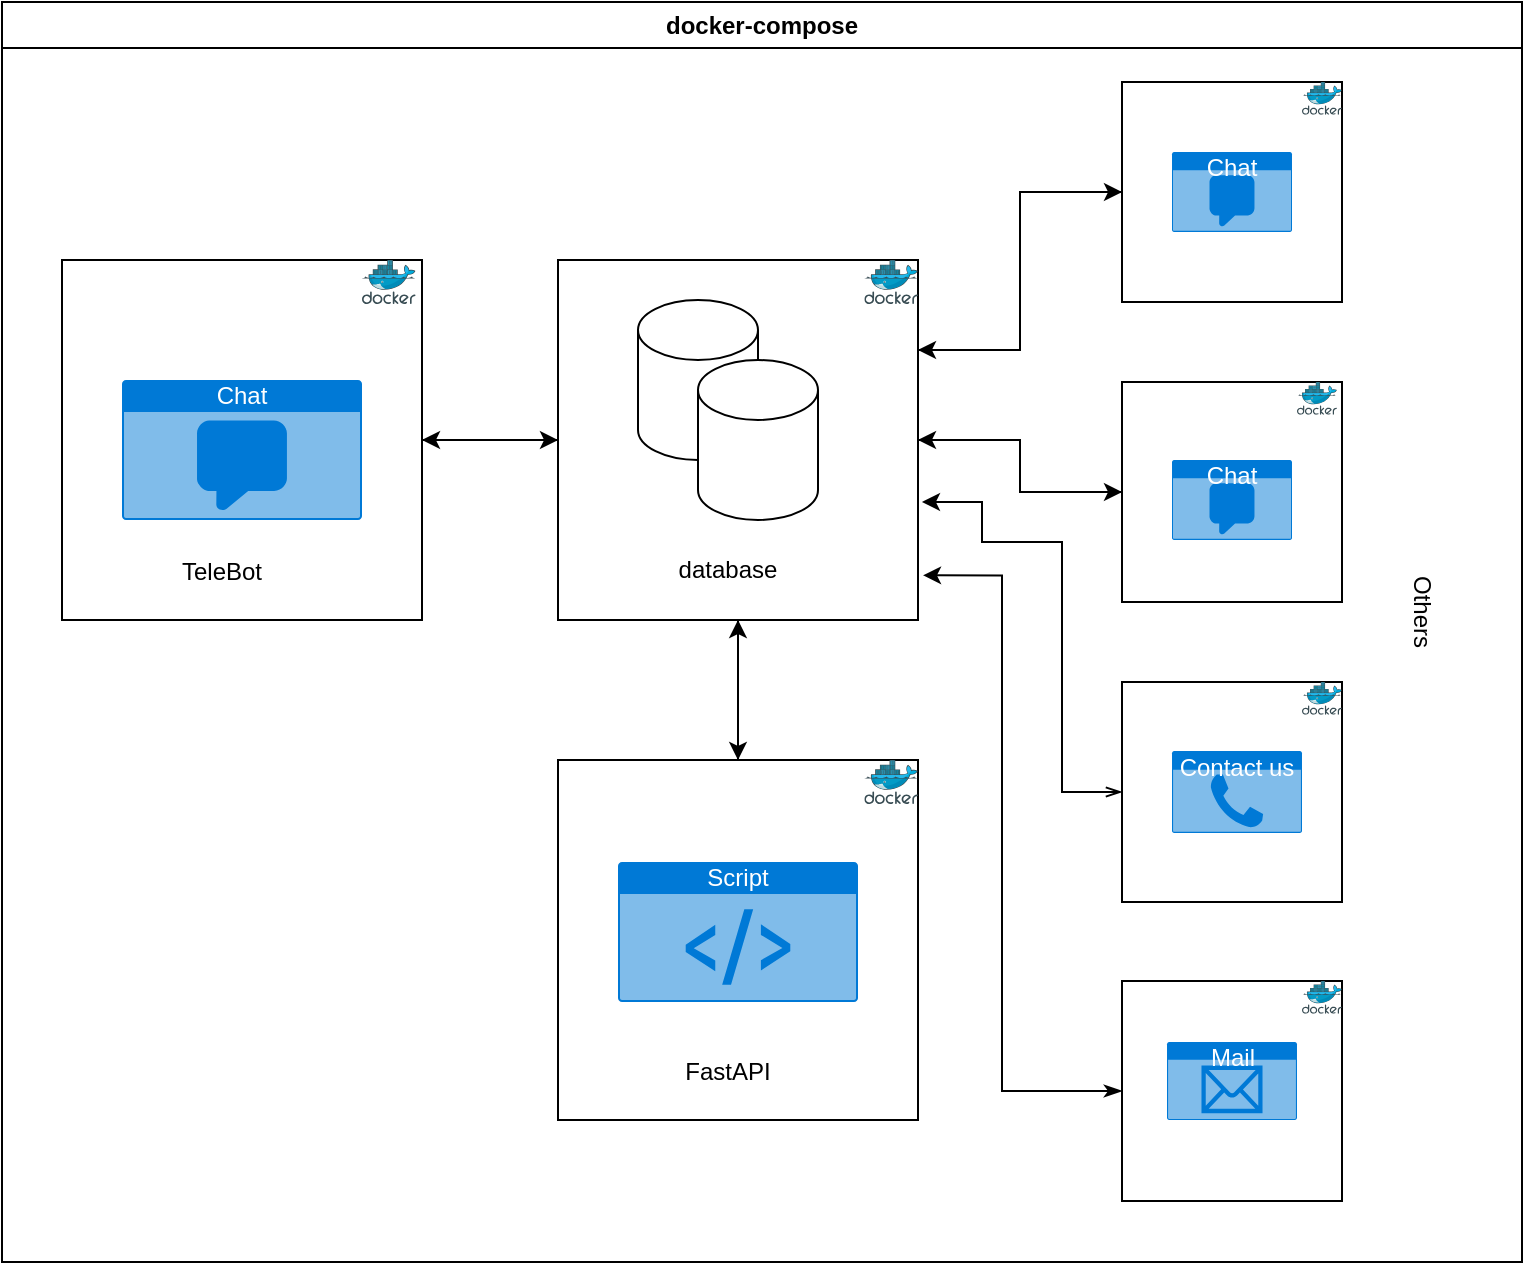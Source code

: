 <mxfile version="24.6.4" type="device">
  <diagram name="Página-1" id="GwZFC8xhkkKYz0JcKFCF">
    <mxGraphModel dx="1050" dy="669" grid="1" gridSize="10" guides="1" tooltips="1" connect="1" arrows="1" fold="1" page="1" pageScale="1" pageWidth="827" pageHeight="1169" math="0" shadow="0">
      <root>
        <mxCell id="0" />
        <mxCell id="1" parent="0" />
        <mxCell id="3WsqbvdTPGbC9wdIc4H--1" value="docker-compose" style="swimlane;whiteSpace=wrap;html=1;" vertex="1" parent="1">
          <mxGeometry x="40" y="40" width="760" height="630" as="geometry" />
        </mxCell>
        <mxCell id="3WsqbvdTPGbC9wdIc4H--2" value="" style="shape=cylinder3;whiteSpace=wrap;html=1;boundedLbl=1;backgroundOutline=1;size=15;" vertex="1" parent="3WsqbvdTPGbC9wdIc4H--1">
          <mxGeometry x="318" y="149" width="60" height="80" as="geometry" />
        </mxCell>
        <mxCell id="3WsqbvdTPGbC9wdIc4H--3" value="" style="shape=cylinder3;whiteSpace=wrap;html=1;boundedLbl=1;backgroundOutline=1;size=15;" vertex="1" parent="3WsqbvdTPGbC9wdIc4H--1">
          <mxGeometry x="348" y="179" width="60" height="80" as="geometry" />
        </mxCell>
        <mxCell id="3WsqbvdTPGbC9wdIc4H--4" value="database" style="text;html=1;align=center;verticalAlign=middle;whiteSpace=wrap;rounded=0;" vertex="1" parent="3WsqbvdTPGbC9wdIc4H--1">
          <mxGeometry x="333" y="269" width="60" height="30" as="geometry" />
        </mxCell>
        <mxCell id="3WsqbvdTPGbC9wdIc4H--18" value="" style="edgeStyle=orthogonalEdgeStyle;rounded=0;orthogonalLoop=1;jettySize=auto;html=1;entryX=1;entryY=0.5;entryDx=0;entryDy=0;" edge="1" parent="3WsqbvdTPGbC9wdIc4H--1" source="3WsqbvdTPGbC9wdIc4H--5" target="3WsqbvdTPGbC9wdIc4H--6">
          <mxGeometry relative="1" as="geometry" />
        </mxCell>
        <mxCell id="3WsqbvdTPGbC9wdIc4H--19" style="edgeStyle=orthogonalEdgeStyle;rounded=0;orthogonalLoop=1;jettySize=auto;html=1;entryX=0.5;entryY=0;entryDx=0;entryDy=0;" edge="1" parent="3WsqbvdTPGbC9wdIc4H--1" source="3WsqbvdTPGbC9wdIc4H--5" target="3WsqbvdTPGbC9wdIc4H--7">
          <mxGeometry relative="1" as="geometry" />
        </mxCell>
        <mxCell id="3WsqbvdTPGbC9wdIc4H--26" style="edgeStyle=orthogonalEdgeStyle;rounded=0;orthogonalLoop=1;jettySize=auto;html=1;exitX=1;exitY=0.25;exitDx=0;exitDy=0;entryX=0;entryY=0.5;entryDx=0;entryDy=0;" edge="1" parent="3WsqbvdTPGbC9wdIc4H--1" source="3WsqbvdTPGbC9wdIc4H--5" target="3WsqbvdTPGbC9wdIc4H--8">
          <mxGeometry relative="1" as="geometry" />
        </mxCell>
        <mxCell id="3WsqbvdTPGbC9wdIc4H--27" style="edgeStyle=orthogonalEdgeStyle;rounded=0;orthogonalLoop=1;jettySize=auto;html=1;exitX=1;exitY=0.5;exitDx=0;exitDy=0;entryX=0;entryY=0.5;entryDx=0;entryDy=0;" edge="1" parent="3WsqbvdTPGbC9wdIc4H--1" source="3WsqbvdTPGbC9wdIc4H--5" target="3WsqbvdTPGbC9wdIc4H--9">
          <mxGeometry relative="1" as="geometry" />
        </mxCell>
        <mxCell id="3WsqbvdTPGbC9wdIc4H--5" value="" style="whiteSpace=wrap;html=1;aspect=fixed;fillColor=none;" vertex="1" parent="3WsqbvdTPGbC9wdIc4H--1">
          <mxGeometry x="278" y="129" width="180" height="180" as="geometry" />
        </mxCell>
        <mxCell id="3WsqbvdTPGbC9wdIc4H--25" style="edgeStyle=orthogonalEdgeStyle;rounded=0;orthogonalLoop=1;jettySize=auto;html=1;entryX=0;entryY=0.5;entryDx=0;entryDy=0;" edge="1" parent="3WsqbvdTPGbC9wdIc4H--1" source="3WsqbvdTPGbC9wdIc4H--6" target="3WsqbvdTPGbC9wdIc4H--5">
          <mxGeometry relative="1" as="geometry" />
        </mxCell>
        <mxCell id="3WsqbvdTPGbC9wdIc4H--6" value="" style="whiteSpace=wrap;html=1;aspect=fixed;fillColor=none;" vertex="1" parent="3WsqbvdTPGbC9wdIc4H--1">
          <mxGeometry x="30" y="129" width="180" height="180" as="geometry" />
        </mxCell>
        <mxCell id="3WsqbvdTPGbC9wdIc4H--24" style="edgeStyle=orthogonalEdgeStyle;rounded=0;orthogonalLoop=1;jettySize=auto;html=1;entryX=0.5;entryY=1;entryDx=0;entryDy=0;" edge="1" parent="3WsqbvdTPGbC9wdIc4H--1" source="3WsqbvdTPGbC9wdIc4H--7" target="3WsqbvdTPGbC9wdIc4H--5">
          <mxGeometry relative="1" as="geometry" />
        </mxCell>
        <mxCell id="3WsqbvdTPGbC9wdIc4H--7" value="" style="whiteSpace=wrap;html=1;aspect=fixed;fillColor=none;" vertex="1" parent="3WsqbvdTPGbC9wdIc4H--1">
          <mxGeometry x="278" y="379" width="180" height="180" as="geometry" />
        </mxCell>
        <mxCell id="3WsqbvdTPGbC9wdIc4H--20" style="edgeStyle=orthogonalEdgeStyle;rounded=0;orthogonalLoop=1;jettySize=auto;html=1;entryX=1;entryY=0.25;entryDx=0;entryDy=0;" edge="1" parent="3WsqbvdTPGbC9wdIc4H--1" source="3WsqbvdTPGbC9wdIc4H--8" target="3WsqbvdTPGbC9wdIc4H--5">
          <mxGeometry relative="1" as="geometry" />
        </mxCell>
        <mxCell id="3WsqbvdTPGbC9wdIc4H--8" value="" style="whiteSpace=wrap;html=1;aspect=fixed;fillColor=none;" vertex="1" parent="3WsqbvdTPGbC9wdIc4H--1">
          <mxGeometry x="560" y="40" width="110" height="110" as="geometry" />
        </mxCell>
        <mxCell id="3WsqbvdTPGbC9wdIc4H--9" value="" style="whiteSpace=wrap;html=1;aspect=fixed;fillColor=none;" vertex="1" parent="3WsqbvdTPGbC9wdIc4H--1">
          <mxGeometry x="560" y="190" width="110" height="110" as="geometry" />
        </mxCell>
        <mxCell id="3WsqbvdTPGbC9wdIc4H--10" value="" style="whiteSpace=wrap;html=1;aspect=fixed;fillColor=none;" vertex="1" parent="3WsqbvdTPGbC9wdIc4H--1">
          <mxGeometry x="560" y="340" width="110" height="110" as="geometry" />
        </mxCell>
        <mxCell id="3WsqbvdTPGbC9wdIc4H--11" value="" style="whiteSpace=wrap;html=1;aspect=fixed;fillColor=none;" vertex="1" parent="3WsqbvdTPGbC9wdIc4H--1">
          <mxGeometry x="560" y="489.5" width="110" height="110" as="geometry" />
        </mxCell>
        <mxCell id="3WsqbvdTPGbC9wdIc4H--12" value="Chat" style="html=1;whiteSpace=wrap;strokeColor=none;fillColor=#0079D6;labelPosition=center;verticalLabelPosition=middle;verticalAlign=top;align=center;fontSize=12;outlineConnect=0;spacingTop=-6;fontColor=#FFFFFF;sketch=0;shape=mxgraph.sitemap.chat;" vertex="1" parent="3WsqbvdTPGbC9wdIc4H--1">
          <mxGeometry x="60" y="189" width="120" height="70" as="geometry" />
        </mxCell>
        <mxCell id="3WsqbvdTPGbC9wdIc4H--13" value="Chat" style="html=1;whiteSpace=wrap;strokeColor=none;fillColor=#0079D6;labelPosition=center;verticalLabelPosition=middle;verticalAlign=top;align=center;fontSize=12;outlineConnect=0;spacingTop=-6;fontColor=#FFFFFF;sketch=0;shape=mxgraph.sitemap.chat;" vertex="1" parent="3WsqbvdTPGbC9wdIc4H--1">
          <mxGeometry x="585" y="75" width="60" height="40" as="geometry" />
        </mxCell>
        <mxCell id="3WsqbvdTPGbC9wdIc4H--14" value="Chat" style="html=1;whiteSpace=wrap;strokeColor=none;fillColor=#0079D6;labelPosition=center;verticalLabelPosition=middle;verticalAlign=top;align=center;fontSize=12;outlineConnect=0;spacingTop=-6;fontColor=#FFFFFF;sketch=0;shape=mxgraph.sitemap.chat;" vertex="1" parent="3WsqbvdTPGbC9wdIc4H--1">
          <mxGeometry x="585" y="229" width="60" height="40" as="geometry" />
        </mxCell>
        <mxCell id="3WsqbvdTPGbC9wdIc4H--15" value="Contact us" style="html=1;whiteSpace=wrap;strokeColor=none;fillColor=#0079D6;labelPosition=center;verticalLabelPosition=middle;verticalAlign=top;align=center;fontSize=12;outlineConnect=0;spacingTop=-6;fontColor=#FFFFFF;sketch=0;shape=mxgraph.sitemap.contact_us;" vertex="1" parent="3WsqbvdTPGbC9wdIc4H--1">
          <mxGeometry x="585" y="374.5" width="65" height="41" as="geometry" />
        </mxCell>
        <mxCell id="3WsqbvdTPGbC9wdIc4H--16" value="Mail" style="html=1;whiteSpace=wrap;strokeColor=none;fillColor=#0079D6;labelPosition=center;verticalLabelPosition=middle;verticalAlign=top;align=center;fontSize=12;outlineConnect=0;spacingTop=-6;fontColor=#FFFFFF;sketch=0;shape=mxgraph.sitemap.mail;" vertex="1" parent="3WsqbvdTPGbC9wdIc4H--1">
          <mxGeometry x="582.5" y="520" width="65" height="39" as="geometry" />
        </mxCell>
        <mxCell id="3WsqbvdTPGbC9wdIc4H--17" value="Script" style="html=1;whiteSpace=wrap;strokeColor=none;fillColor=#0079D6;labelPosition=center;verticalLabelPosition=middle;verticalAlign=top;align=center;fontSize=12;outlineConnect=0;spacingTop=-6;fontColor=#FFFFFF;sketch=0;shape=mxgraph.sitemap.script;" vertex="1" parent="3WsqbvdTPGbC9wdIc4H--1">
          <mxGeometry x="308" y="430" width="120" height="70" as="geometry" />
        </mxCell>
        <mxCell id="3WsqbvdTPGbC9wdIc4H--21" style="edgeStyle=orthogonalEdgeStyle;rounded=0;orthogonalLoop=1;jettySize=auto;html=1;entryX=1;entryY=0.5;entryDx=0;entryDy=0;" edge="1" parent="3WsqbvdTPGbC9wdIc4H--1" source="3WsqbvdTPGbC9wdIc4H--9" target="3WsqbvdTPGbC9wdIc4H--5">
          <mxGeometry relative="1" as="geometry">
            <Array as="points">
              <mxPoint x="509" y="245" />
              <mxPoint x="509" y="219" />
            </Array>
          </mxGeometry>
        </mxCell>
        <mxCell id="3WsqbvdTPGbC9wdIc4H--22" style="edgeStyle=orthogonalEdgeStyle;rounded=0;orthogonalLoop=1;jettySize=auto;html=1;exitX=0;exitY=0.5;exitDx=0;exitDy=0;entryX=1.011;entryY=0.672;entryDx=0;entryDy=0;entryPerimeter=0;startArrow=openThin;startFill=0;" edge="1" parent="3WsqbvdTPGbC9wdIc4H--1" source="3WsqbvdTPGbC9wdIc4H--10" target="3WsqbvdTPGbC9wdIc4H--5">
          <mxGeometry relative="1" as="geometry">
            <mxPoint x="460" y="250" as="targetPoint" />
            <Array as="points">
              <mxPoint x="530" y="395" />
              <mxPoint x="530" y="270" />
              <mxPoint x="490" y="270" />
              <mxPoint x="490" y="250" />
            </Array>
          </mxGeometry>
        </mxCell>
        <mxCell id="3WsqbvdTPGbC9wdIc4H--23" style="edgeStyle=orthogonalEdgeStyle;rounded=0;orthogonalLoop=1;jettySize=auto;html=1;entryX=1.014;entryY=0.876;entryDx=0;entryDy=0;entryPerimeter=0;startArrow=classicThin;startFill=1;" edge="1" parent="3WsqbvdTPGbC9wdIc4H--1" source="3WsqbvdTPGbC9wdIc4H--11" target="3WsqbvdTPGbC9wdIc4H--5">
          <mxGeometry relative="1" as="geometry">
            <Array as="points">
              <mxPoint x="500" y="545" />
              <mxPoint x="500" y="287" />
            </Array>
          </mxGeometry>
        </mxCell>
        <mxCell id="3WsqbvdTPGbC9wdIc4H--28" value="TeleBot" style="text;html=1;align=center;verticalAlign=middle;whiteSpace=wrap;rounded=0;" vertex="1" parent="3WsqbvdTPGbC9wdIc4H--1">
          <mxGeometry x="80" y="270" width="60" height="30" as="geometry" />
        </mxCell>
        <mxCell id="3WsqbvdTPGbC9wdIc4H--29" value="FastAPI" style="text;html=1;align=center;verticalAlign=middle;whiteSpace=wrap;rounded=0;" vertex="1" parent="3WsqbvdTPGbC9wdIc4H--1">
          <mxGeometry x="333" y="520" width="60" height="30" as="geometry" />
        </mxCell>
        <mxCell id="3WsqbvdTPGbC9wdIc4H--30" value="Others" style="text;html=1;align=center;verticalAlign=middle;whiteSpace=wrap;rounded=0;rotation=90;" vertex="1" parent="3WsqbvdTPGbC9wdIc4H--1">
          <mxGeometry x="680" y="290" width="60" height="30" as="geometry" />
        </mxCell>
        <mxCell id="3WsqbvdTPGbC9wdIc4H--31" value="" style="image;sketch=0;aspect=fixed;html=1;points=[];align=center;fontSize=12;image=img/lib/mscae/Docker.svg;" vertex="1" parent="3WsqbvdTPGbC9wdIc4H--1">
          <mxGeometry x="180" y="129" width="26.83" height="22" as="geometry" />
        </mxCell>
        <mxCell id="3WsqbvdTPGbC9wdIc4H--32" value="" style="image;sketch=0;aspect=fixed;html=1;points=[];align=center;fontSize=12;image=img/lib/mscae/Docker.svg;" vertex="1" parent="3WsqbvdTPGbC9wdIc4H--1">
          <mxGeometry x="431.17" y="129" width="26.83" height="22" as="geometry" />
        </mxCell>
        <mxCell id="3WsqbvdTPGbC9wdIc4H--33" value="" style="image;sketch=0;aspect=fixed;html=1;points=[];align=center;fontSize=12;image=img/lib/mscae/Docker.svg;" vertex="1" parent="3WsqbvdTPGbC9wdIc4H--1">
          <mxGeometry x="431.17" y="379" width="26.83" height="22" as="geometry" />
        </mxCell>
        <mxCell id="3WsqbvdTPGbC9wdIc4H--34" value="" style="image;sketch=0;aspect=fixed;html=1;points=[];align=center;fontSize=12;image=img/lib/mscae/Docker.svg;" vertex="1" parent="3WsqbvdTPGbC9wdIc4H--1">
          <mxGeometry x="650" y="40" width="20" height="16.4" as="geometry" />
        </mxCell>
        <mxCell id="3WsqbvdTPGbC9wdIc4H--35" value="" style="image;sketch=0;aspect=fixed;html=1;points=[];align=center;fontSize=12;image=img/lib/mscae/Docker.svg;" vertex="1" parent="3WsqbvdTPGbC9wdIc4H--1">
          <mxGeometry x="647.5" y="190" width="20" height="16.4" as="geometry" />
        </mxCell>
        <mxCell id="3WsqbvdTPGbC9wdIc4H--36" value="" style="image;sketch=0;aspect=fixed;html=1;points=[];align=center;fontSize=12;image=img/lib/mscae/Docker.svg;" vertex="1" parent="3WsqbvdTPGbC9wdIc4H--1">
          <mxGeometry x="650" y="340" width="20" height="16.4" as="geometry" />
        </mxCell>
        <mxCell id="3WsqbvdTPGbC9wdIc4H--37" value="" style="image;sketch=0;aspect=fixed;html=1;points=[];align=center;fontSize=12;image=img/lib/mscae/Docker.svg;" vertex="1" parent="3WsqbvdTPGbC9wdIc4H--1">
          <mxGeometry x="650" y="489.5" width="20" height="16.4" as="geometry" />
        </mxCell>
      </root>
    </mxGraphModel>
  </diagram>
</mxfile>
